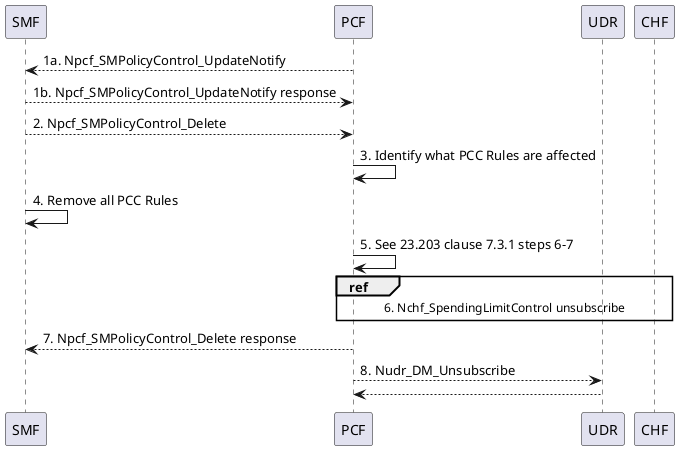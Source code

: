 @startuml
	!pragma teoz true
	participant SMF order 1
	participant PCF order 2
	participant UDR order 3
	participant CHF order 4

	PCF --> SMF : 1a. Npcf_SMPolicyControl_UpdateNotify
	SMF --> PCF : 1b. Npcf_SMPolicyControl_UpdateNotify response
	SMF --> PCF : 2. Npcf_SMPolicyControl_Delete
	PCF -> PCF : 3. Identify what PCC Rules are affected
	SMF -> SMF : 4. Remove all PCC Rules
	PCF -> PCF : 5. See 23.203 clause 7.3.1 steps 6-7
	ref over PCF, UDR, CHF : 6. Nchf_SpendingLimitControl unsubscribe

	PCF --> SMF : 7. Npcf_SMPolicyControl_Delete response
	PCF --> UDR : 8. Nudr_DM_Unsubscribe
	UDR --> PCF
@enduml